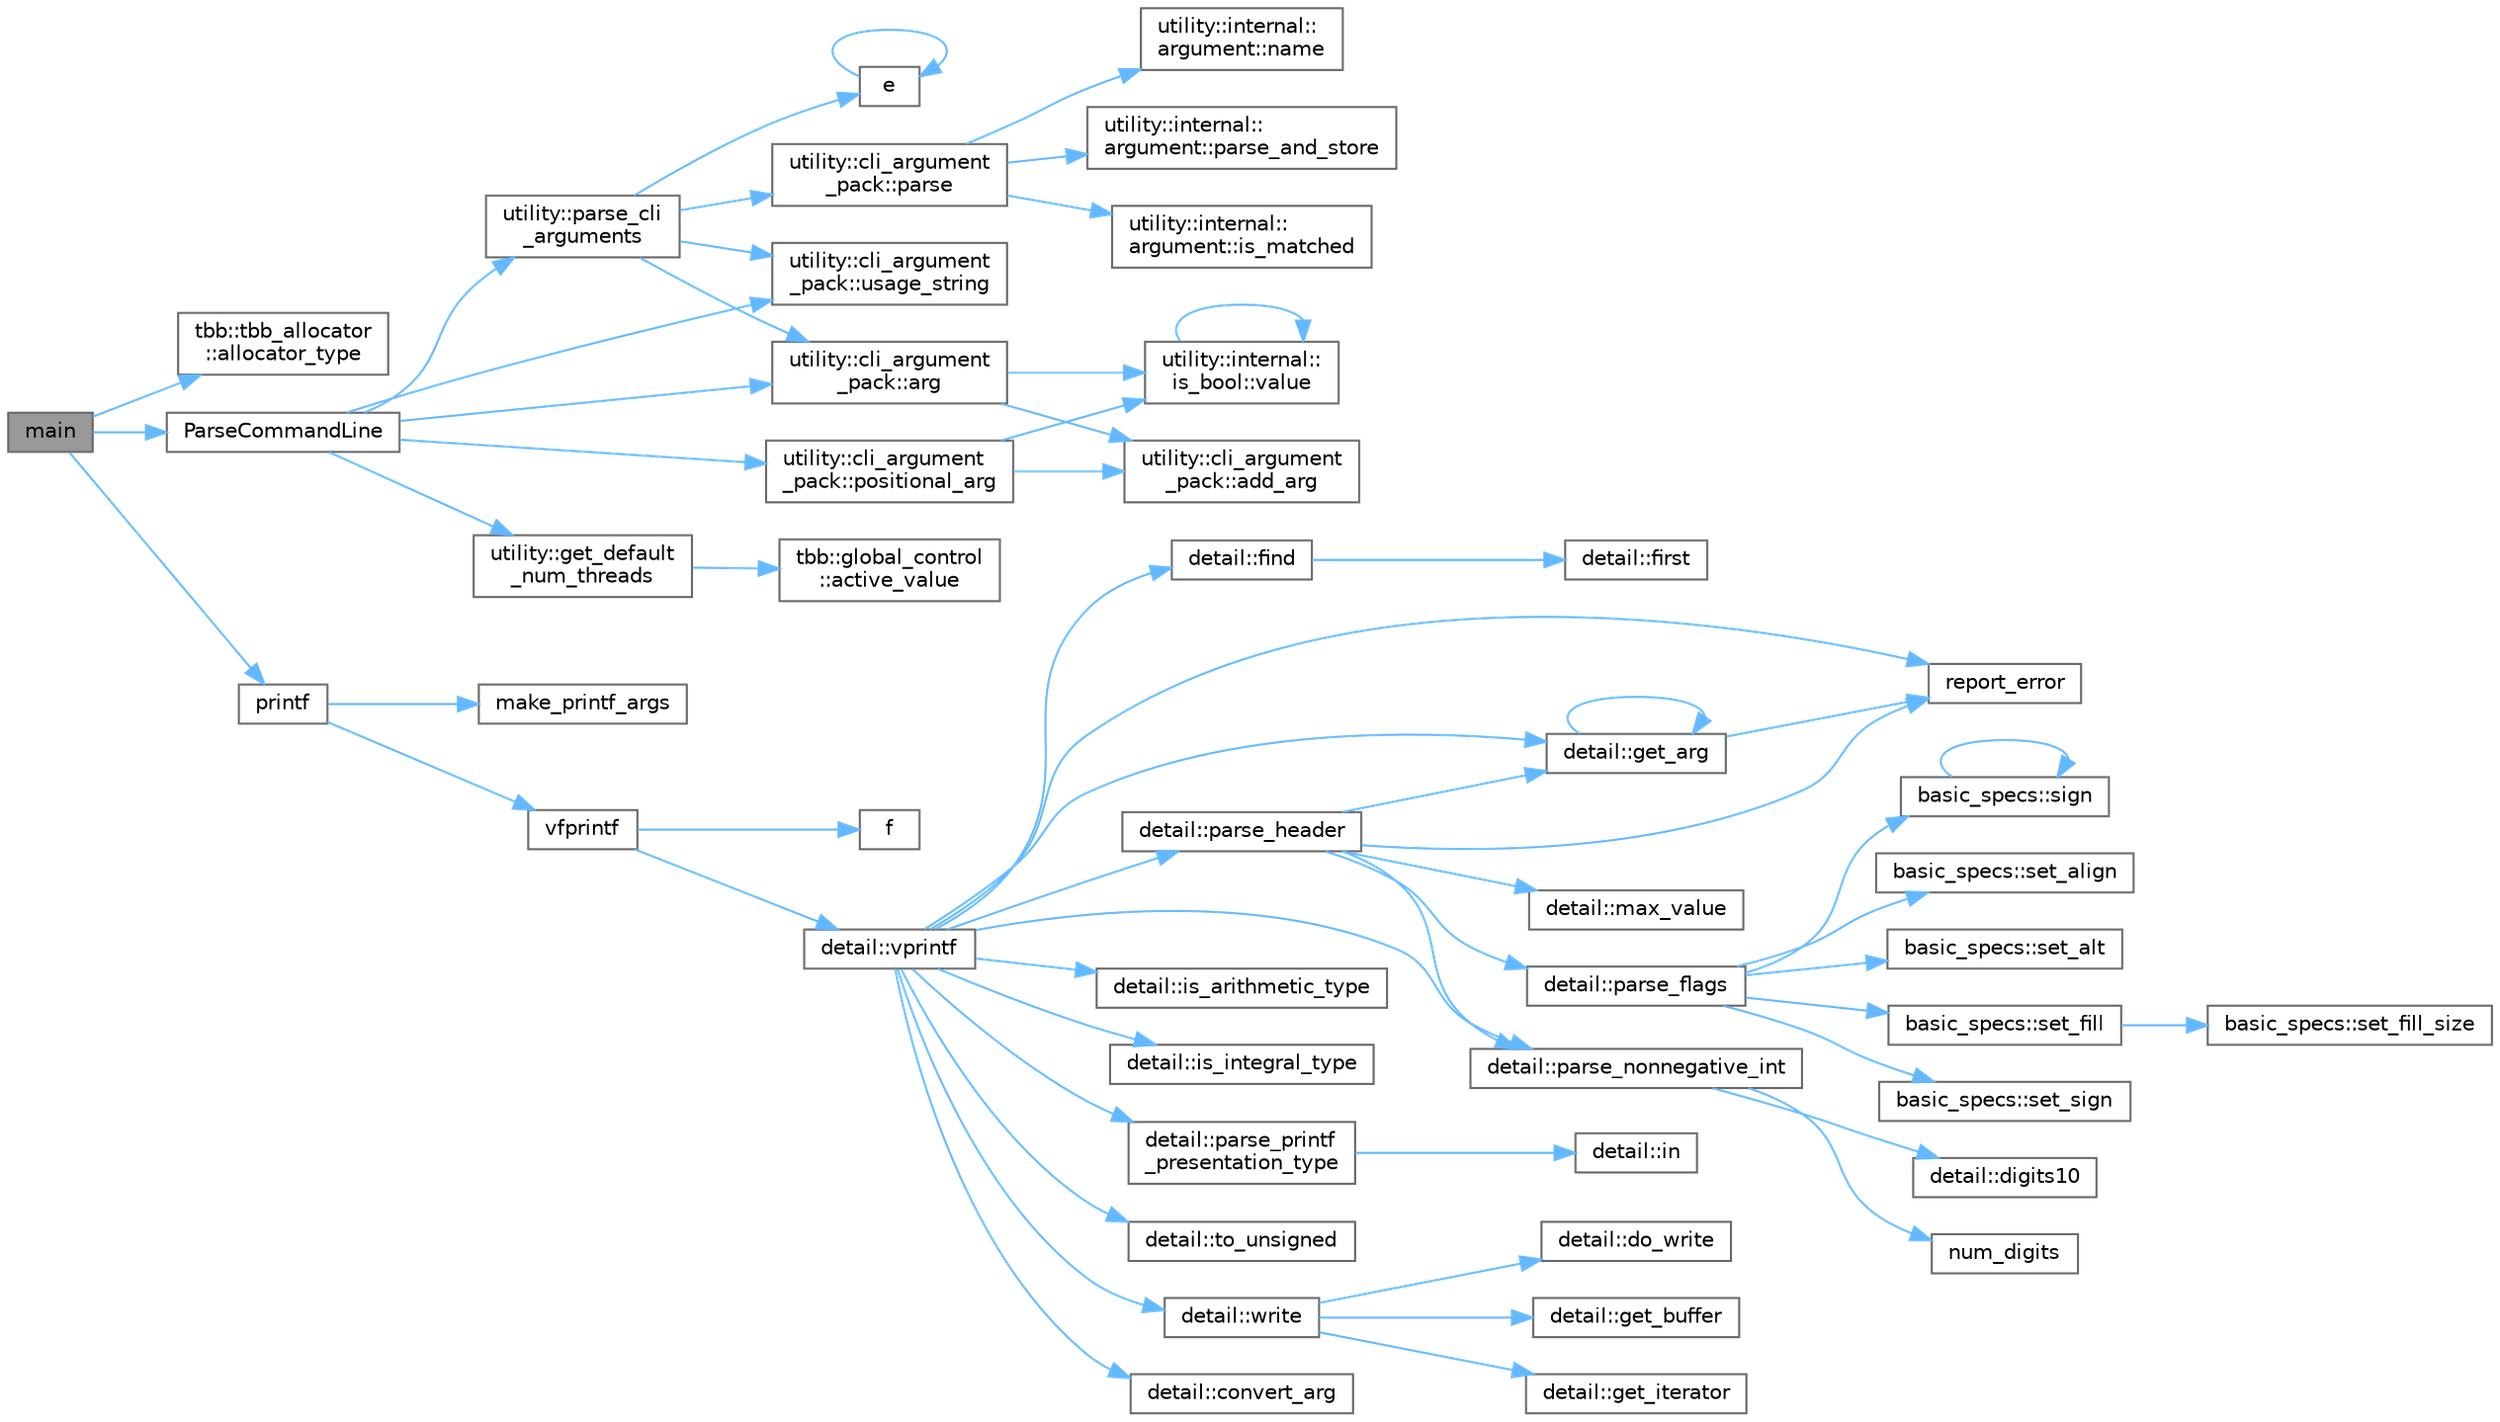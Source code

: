 digraph "main"
{
 // LATEX_PDF_SIZE
  bgcolor="transparent";
  edge [fontname=Helvetica,fontsize=10,labelfontname=Helvetica,labelfontsize=10];
  node [fontname=Helvetica,fontsize=10,shape=box,height=0.2,width=0.4];
  rankdir="LR";
  Node1 [id="Node000001",label="main",height=0.2,width=0.4,color="gray40", fillcolor="grey60", style="filled", fontcolor="black",tooltip=" "];
  Node1 -> Node2 [id="edge59_Node000001_Node000002",color="steelblue1",style="solid",tooltip=" "];
  Node2 [id="Node000002",label="tbb::tbb_allocator\l::allocator_type",height=0.2,width=0.4,color="grey40", fillcolor="white", style="filled",URL="$classtbb_1_1tbb__allocator.html#aa4606cff0156ec4237c1571204851bfb",tooltip="Returns current allocator"];
  Node1 -> Node3 [id="edge60_Node000001_Node000003",color="steelblue1",style="solid",tooltip=" "];
  Node3 [id="Node000003",label="ParseCommandLine",height=0.2,width=0.4,color="grey40", fillcolor="white", style="filled",URL="$dining__philosophers_8cpp.html#ae39af6865b87b2551c2043239e9bbe6d",tooltip=" "];
  Node3 -> Node4 [id="edge61_Node000003_Node000004",color="steelblue1",style="solid",tooltip=" "];
  Node4 [id="Node000004",label="utility::cli_argument\l_pack::arg",height=0.2,width=0.4,color="grey40", fillcolor="white", style="filled",URL="$classutility_1_1cli__argument__pack.html#a6fbf22de34c039d07dcc2a93371dccd2",tooltip=" "];
  Node4 -> Node5 [id="edge62_Node000004_Node000005",color="steelblue1",style="solid",tooltip=" "];
  Node5 [id="Node000005",label="utility::cli_argument\l_pack::add_arg",height=0.2,width=0.4,color="grey40", fillcolor="white", style="filled",URL="$classutility_1_1cli__argument__pack.html#ae9d77e671f643cbce799513cbad1b521",tooltip=" "];
  Node4 -> Node6 [id="edge63_Node000004_Node000006",color="steelblue1",style="solid",tooltip=" "];
  Node6 [id="Node000006",label="utility::internal::\lis_bool::value",height=0.2,width=0.4,color="grey40", fillcolor="white", style="filled",URL="$structutility_1_1internal_1_1is__bool.html#a9e899b2b07167e9ac4e6e448db6de089",tooltip=" "];
  Node6 -> Node6 [id="edge64_Node000006_Node000006",color="steelblue1",style="solid",tooltip=" "];
  Node3 -> Node7 [id="edge65_Node000003_Node000007",color="steelblue1",style="solid",tooltip=" "];
  Node7 [id="Node000007",label="utility::get_default\l_num_threads",height=0.2,width=0.4,color="grey40", fillcolor="white", style="filled",URL="$namespaceutility.html#ac45c3f63e4b857b45ea411e6f70ac4e6",tooltip=" "];
  Node7 -> Node8 [id="edge66_Node000007_Node000008",color="steelblue1",style="solid",tooltip=" "];
  Node8 [id="Node000008",label="tbb::global_control\l::active_value",height=0.2,width=0.4,color="grey40", fillcolor="white", style="filled",URL="$classtbb_1_1global__control.html#a8451d931cfc205d896ca2da26fe123ff",tooltip=" "];
  Node3 -> Node9 [id="edge67_Node000003_Node000009",color="steelblue1",style="solid",tooltip=" "];
  Node9 [id="Node000009",label="utility::parse_cli\l_arguments",height=0.2,width=0.4,color="grey40", fillcolor="white", style="filled",URL="$namespaceutility.html#abe6afd617ae93bf41147e2d82c23eb07",tooltip=" "];
  Node9 -> Node4 [id="edge68_Node000009_Node000004",color="steelblue1",style="solid",tooltip=" "];
  Node9 -> Node10 [id="edge69_Node000009_Node000010",color="steelblue1",style="solid",tooltip=" "];
  Node10 [id="Node000010",label="e",height=0.2,width=0.4,color="grey40", fillcolor="white", style="filled",URL="$_cwise__array__power__array_8cpp.html#a9cb86ff854760bf91a154f2724a9101d",tooltip=" "];
  Node10 -> Node10 [id="edge70_Node000010_Node000010",color="steelblue1",style="solid",tooltip=" "];
  Node9 -> Node11 [id="edge71_Node000009_Node000011",color="steelblue1",style="solid",tooltip=" "];
  Node11 [id="Node000011",label="utility::cli_argument\l_pack::parse",height=0.2,width=0.4,color="grey40", fillcolor="white", style="filled",URL="$classutility_1_1cli__argument__pack.html#a2d2ad74e2412fe7a37caebd4344e72c4",tooltip=" "];
  Node11 -> Node12 [id="edge72_Node000011_Node000012",color="steelblue1",style="solid",tooltip=" "];
  Node12 [id="Node000012",label="utility::internal::\largument::is_matched",height=0.2,width=0.4,color="grey40", fillcolor="white", style="filled",URL="$classutility_1_1internal_1_1argument.html#a04d4a0e3ef44468119adf8c9f5d178f7",tooltip=" "];
  Node11 -> Node13 [id="edge73_Node000011_Node000013",color="steelblue1",style="solid",tooltip=" "];
  Node13 [id="Node000013",label="utility::internal::\largument::name",height=0.2,width=0.4,color="grey40", fillcolor="white", style="filled",URL="$classutility_1_1internal_1_1argument.html#af375e897332910e76785a83469e962d9",tooltip=" "];
  Node11 -> Node14 [id="edge74_Node000011_Node000014",color="steelblue1",style="solid",tooltip=" "];
  Node14 [id="Node000014",label="utility::internal::\largument::parse_and_store",height=0.2,width=0.4,color="grey40", fillcolor="white", style="filled",URL="$classutility_1_1internal_1_1argument.html#adb0075ddfc3a518aca921cea60614315",tooltip=" "];
  Node9 -> Node15 [id="edge75_Node000009_Node000015",color="steelblue1",style="solid",tooltip=" "];
  Node15 [id="Node000015",label="utility::cli_argument\l_pack::usage_string",height=0.2,width=0.4,color="grey40", fillcolor="white", style="filled",URL="$classutility_1_1cli__argument__pack.html#ab6094713efb41401d3c1d10a1598fa71",tooltip=" "];
  Node3 -> Node16 [id="edge76_Node000003_Node000016",color="steelblue1",style="solid",tooltip=" "];
  Node16 [id="Node000016",label="utility::cli_argument\l_pack::positional_arg",height=0.2,width=0.4,color="grey40", fillcolor="white", style="filled",URL="$classutility_1_1cli__argument__pack.html#ace1d0f3dbc3ea657a3b202615998e060",tooltip=" "];
  Node16 -> Node5 [id="edge77_Node000016_Node000005",color="steelblue1",style="solid",tooltip=" "];
  Node16 -> Node6 [id="edge78_Node000016_Node000006",color="steelblue1",style="solid",tooltip=" "];
  Node3 -> Node15 [id="edge79_Node000003_Node000015",color="steelblue1",style="solid",tooltip=" "];
  Node1 -> Node17 [id="edge80_Node000001_Node000017",color="steelblue1",style="solid",tooltip=" "];
  Node17 [id="Node000017",label="printf",height=0.2,width=0.4,color="grey40", fillcolor="white", style="filled",URL="$printf_8h.html#aee3ed3a831f25f07e7be3919fff2203a",tooltip=" "];
  Node17 -> Node18 [id="edge81_Node000017_Node000018",color="steelblue1",style="solid",tooltip=" "];
  Node18 [id="Node000018",label="make_printf_args",height=0.2,width=0.4,color="grey40", fillcolor="white", style="filled",URL="$printf_8h.html#a27dcc0efcda04388971dbea3c875f122",tooltip=" "];
  Node17 -> Node19 [id="edge82_Node000017_Node000019",color="steelblue1",style="solid",tooltip=" "];
  Node19 [id="Node000019",label="vfprintf",height=0.2,width=0.4,color="grey40", fillcolor="white", style="filled",URL="$printf_8h.html#abb30aad964fc771fb52cf3ad88649df2",tooltip=" "];
  Node19 -> Node20 [id="edge83_Node000019_Node000020",color="steelblue1",style="solid",tooltip=" "];
  Node20 [id="Node000020",label="f",height=0.2,width=0.4,color="grey40", fillcolor="white", style="filled",URL="$cxx11__tensor__map_8cpp.html#a7f507fea02198f6cb81c86640c7b1a4e",tooltip=" "];
  Node19 -> Node21 [id="edge84_Node000019_Node000021",color="steelblue1",style="solid",tooltip=" "];
  Node21 [id="Node000021",label="detail::vprintf",height=0.2,width=0.4,color="grey40", fillcolor="white", style="filled",URL="$namespacedetail.html#a1c8c2218e4c822aa8f743fb9c573717f",tooltip=" "];
  Node21 -> Node22 [id="edge85_Node000021_Node000022",color="steelblue1",style="solid",tooltip=" "];
  Node22 [id="Node000022",label="detail::convert_arg",height=0.2,width=0.4,color="grey40", fillcolor="white", style="filled",URL="$namespacedetail.html#a03c11572c9a664266d6925f327dec7f3",tooltip=" "];
  Node21 -> Node23 [id="edge86_Node000021_Node000023",color="steelblue1",style="solid",tooltip=" "];
  Node23 [id="Node000023",label="detail::find",height=0.2,width=0.4,color="grey40", fillcolor="white", style="filled",URL="$namespacedetail.html#a6b71952fab3dc32f3edb2c3e9811d8d9",tooltip=" "];
  Node23 -> Node24 [id="edge87_Node000023_Node000024",color="steelblue1",style="solid",tooltip=" "];
  Node24 [id="Node000024",label="detail::first",height=0.2,width=0.4,color="grey40", fillcolor="white", style="filled",URL="$namespacedetail.html#a02319a3deb124802b88b61f85987df5e",tooltip=" "];
  Node21 -> Node25 [id="edge88_Node000021_Node000025",color="steelblue1",style="solid",tooltip=" "];
  Node25 [id="Node000025",label="detail::get_arg",height=0.2,width=0.4,color="grey40", fillcolor="white", style="filled",URL="$namespacedetail.html#a342ef250e45bd09b2ef666b6fae1c355",tooltip=" "];
  Node25 -> Node25 [id="edge89_Node000025_Node000025",color="steelblue1",style="solid",tooltip=" "];
  Node25 -> Node26 [id="edge90_Node000025_Node000026",color="steelblue1",style="solid",tooltip=" "];
  Node26 [id="Node000026",label="report_error",height=0.2,width=0.4,color="grey40", fillcolor="white", style="filled",URL="$format-inl_8h.html#a5555893692b00b61b3886349332fd01f",tooltip=" "];
  Node21 -> Node27 [id="edge91_Node000021_Node000027",color="steelblue1",style="solid",tooltip=" "];
  Node27 [id="Node000027",label="detail::is_arithmetic_type",height=0.2,width=0.4,color="grey40", fillcolor="white", style="filled",URL="$namespacedetail.html#a802c50a56a3495fdab6020b375ba1389",tooltip=" "];
  Node21 -> Node28 [id="edge92_Node000021_Node000028",color="steelblue1",style="solid",tooltip=" "];
  Node28 [id="Node000028",label="detail::is_integral_type",height=0.2,width=0.4,color="grey40", fillcolor="white", style="filled",URL="$namespacedetail.html#a2a60f8d1bee41b803f43fc42b707b5d1",tooltip=" "];
  Node21 -> Node29 [id="edge93_Node000021_Node000029",color="steelblue1",style="solid",tooltip=" "];
  Node29 [id="Node000029",label="detail::parse_header",height=0.2,width=0.4,color="grey40", fillcolor="white", style="filled",URL="$namespacedetail.html#afc9d93e58b8edb8077f8bc8eee7f4035",tooltip=" "];
  Node29 -> Node25 [id="edge94_Node000029_Node000025",color="steelblue1",style="solid",tooltip=" "];
  Node29 -> Node30 [id="edge95_Node000029_Node000030",color="steelblue1",style="solid",tooltip=" "];
  Node30 [id="Node000030",label="detail::max_value",height=0.2,width=0.4,color="grey40", fillcolor="white", style="filled",URL="$namespacedetail.html#a45c2130c44ebe54179eafcee3cda2bfb",tooltip=" "];
  Node29 -> Node31 [id="edge96_Node000029_Node000031",color="steelblue1",style="solid",tooltip=" "];
  Node31 [id="Node000031",label="detail::parse_flags",height=0.2,width=0.4,color="grey40", fillcolor="white", style="filled",URL="$namespacedetail.html#a4213daed116a37e1767881da51238261",tooltip=" "];
  Node31 -> Node32 [id="edge97_Node000031_Node000032",color="steelblue1",style="solid",tooltip=" "];
  Node32 [id="Node000032",label="basic_specs::set_align",height=0.2,width=0.4,color="grey40", fillcolor="white", style="filled",URL="$classbasic__specs.html#ad73b6f854341aaabc744bf54e6ea6af6",tooltip=" "];
  Node31 -> Node33 [id="edge98_Node000031_Node000033",color="steelblue1",style="solid",tooltip=" "];
  Node33 [id="Node000033",label="basic_specs::set_alt",height=0.2,width=0.4,color="grey40", fillcolor="white", style="filled",URL="$classbasic__specs.html#a5f10314706a8a3d579f882f30d283b61",tooltip=" "];
  Node31 -> Node34 [id="edge99_Node000031_Node000034",color="steelblue1",style="solid",tooltip=" "];
  Node34 [id="Node000034",label="basic_specs::set_fill",height=0.2,width=0.4,color="grey40", fillcolor="white", style="filled",URL="$classbasic__specs.html#a1600987fb39fed5dfdac21b218061a9e",tooltip=" "];
  Node34 -> Node35 [id="edge100_Node000034_Node000035",color="steelblue1",style="solid",tooltip=" "];
  Node35 [id="Node000035",label="basic_specs::set_fill_size",height=0.2,width=0.4,color="grey40", fillcolor="white", style="filled",URL="$classbasic__specs.html#a4b36db5ad1e38169bd6653635d5e69cd",tooltip=" "];
  Node31 -> Node36 [id="edge101_Node000031_Node000036",color="steelblue1",style="solid",tooltip=" "];
  Node36 [id="Node000036",label="basic_specs::set_sign",height=0.2,width=0.4,color="grey40", fillcolor="white", style="filled",URL="$classbasic__specs.html#a7020ec66ba6918727e4102567c5c731a",tooltip=" "];
  Node31 -> Node37 [id="edge102_Node000031_Node000037",color="steelblue1",style="solid",tooltip=" "];
  Node37 [id="Node000037",label="basic_specs::sign",height=0.2,width=0.4,color="grey40", fillcolor="white", style="filled",URL="$classbasic__specs.html#a380e6ff33a8ae05e3ef479bf95696ad2",tooltip=" "];
  Node37 -> Node37 [id="edge103_Node000037_Node000037",color="steelblue1",style="solid",tooltip=" "];
  Node29 -> Node38 [id="edge104_Node000029_Node000038",color="steelblue1",style="solid",tooltip=" "];
  Node38 [id="Node000038",label="detail::parse_nonnegative_int",height=0.2,width=0.4,color="grey40", fillcolor="white", style="filled",URL="$namespacedetail.html#a338caba782225e115a9902d4d0835f5f",tooltip=" "];
  Node38 -> Node39 [id="edge105_Node000038_Node000039",color="steelblue1",style="solid",tooltip=" "];
  Node39 [id="Node000039",label="detail::digits10",height=0.2,width=0.4,color="grey40", fillcolor="white", style="filled",URL="$namespacedetail.html#a3a043db05db2d07deb2d98ba2d04b4eb",tooltip=" "];
  Node38 -> Node40 [id="edge106_Node000038_Node000040",color="steelblue1",style="solid",tooltip=" "];
  Node40 [id="Node000040",label="num_digits",height=0.2,width=0.4,color="grey40", fillcolor="white", style="filled",URL="$_sequence_8c.html#aa16e8c03d098498ad9c8839cf2c48044",tooltip=" "];
  Node29 -> Node26 [id="edge107_Node000029_Node000026",color="steelblue1",style="solid",tooltip=" "];
  Node21 -> Node38 [id="edge108_Node000021_Node000038",color="steelblue1",style="solid",tooltip=" "];
  Node21 -> Node41 [id="edge109_Node000021_Node000041",color="steelblue1",style="solid",tooltip=" "];
  Node41 [id="Node000041",label="detail::parse_printf\l_presentation_type",height=0.2,width=0.4,color="grey40", fillcolor="white", style="filled",URL="$namespacedetail.html#aa2cb095169b23e3a66260ad7078f44cc",tooltip=" "];
  Node41 -> Node42 [id="edge110_Node000041_Node000042",color="steelblue1",style="solid",tooltip=" "];
  Node42 [id="Node000042",label="detail::in",height=0.2,width=0.4,color="grey40", fillcolor="white", style="filled",URL="$namespacedetail.html#a52a5e2ed06c229dcf95ea5c46d48d05e",tooltip=" "];
  Node21 -> Node26 [id="edge111_Node000021_Node000026",color="steelblue1",style="solid",tooltip=" "];
  Node21 -> Node43 [id="edge112_Node000021_Node000043",color="steelblue1",style="solid",tooltip=" "];
  Node43 [id="Node000043",label="detail::to_unsigned",height=0.2,width=0.4,color="grey40", fillcolor="white", style="filled",URL="$namespacedetail.html#a4855e668246c731a97484efc329f2aac",tooltip=" "];
  Node21 -> Node44 [id="edge113_Node000021_Node000044",color="steelblue1",style="solid",tooltip=" "];
  Node44 [id="Node000044",label="detail::write",height=0.2,width=0.4,color="grey40", fillcolor="white", style="filled",URL="$namespacedetail.html#a29dacf26eedc9e3575fb57329a5ca0a3",tooltip=" "];
  Node44 -> Node45 [id="edge114_Node000044_Node000045",color="steelblue1",style="solid",tooltip=" "];
  Node45 [id="Node000045",label="detail::do_write",height=0.2,width=0.4,color="grey40", fillcolor="white", style="filled",URL="$namespacedetail.html#a5007cc441bd246a9096070c10d1ea683",tooltip=" "];
  Node44 -> Node46 [id="edge115_Node000044_Node000046",color="steelblue1",style="solid",tooltip=" "];
  Node46 [id="Node000046",label="detail::get_buffer",height=0.2,width=0.4,color="grey40", fillcolor="white", style="filled",URL="$namespacedetail.html#ad803bb19df422bc4c4f92d75c7564437",tooltip=" "];
  Node44 -> Node47 [id="edge116_Node000044_Node000047",color="steelblue1",style="solid",tooltip=" "];
  Node47 [id="Node000047",label="detail::get_iterator",height=0.2,width=0.4,color="grey40", fillcolor="white", style="filled",URL="$namespacedetail.html#a05e3e231207d3f28f83261c2e7ad2fe5",tooltip=" "];
}
